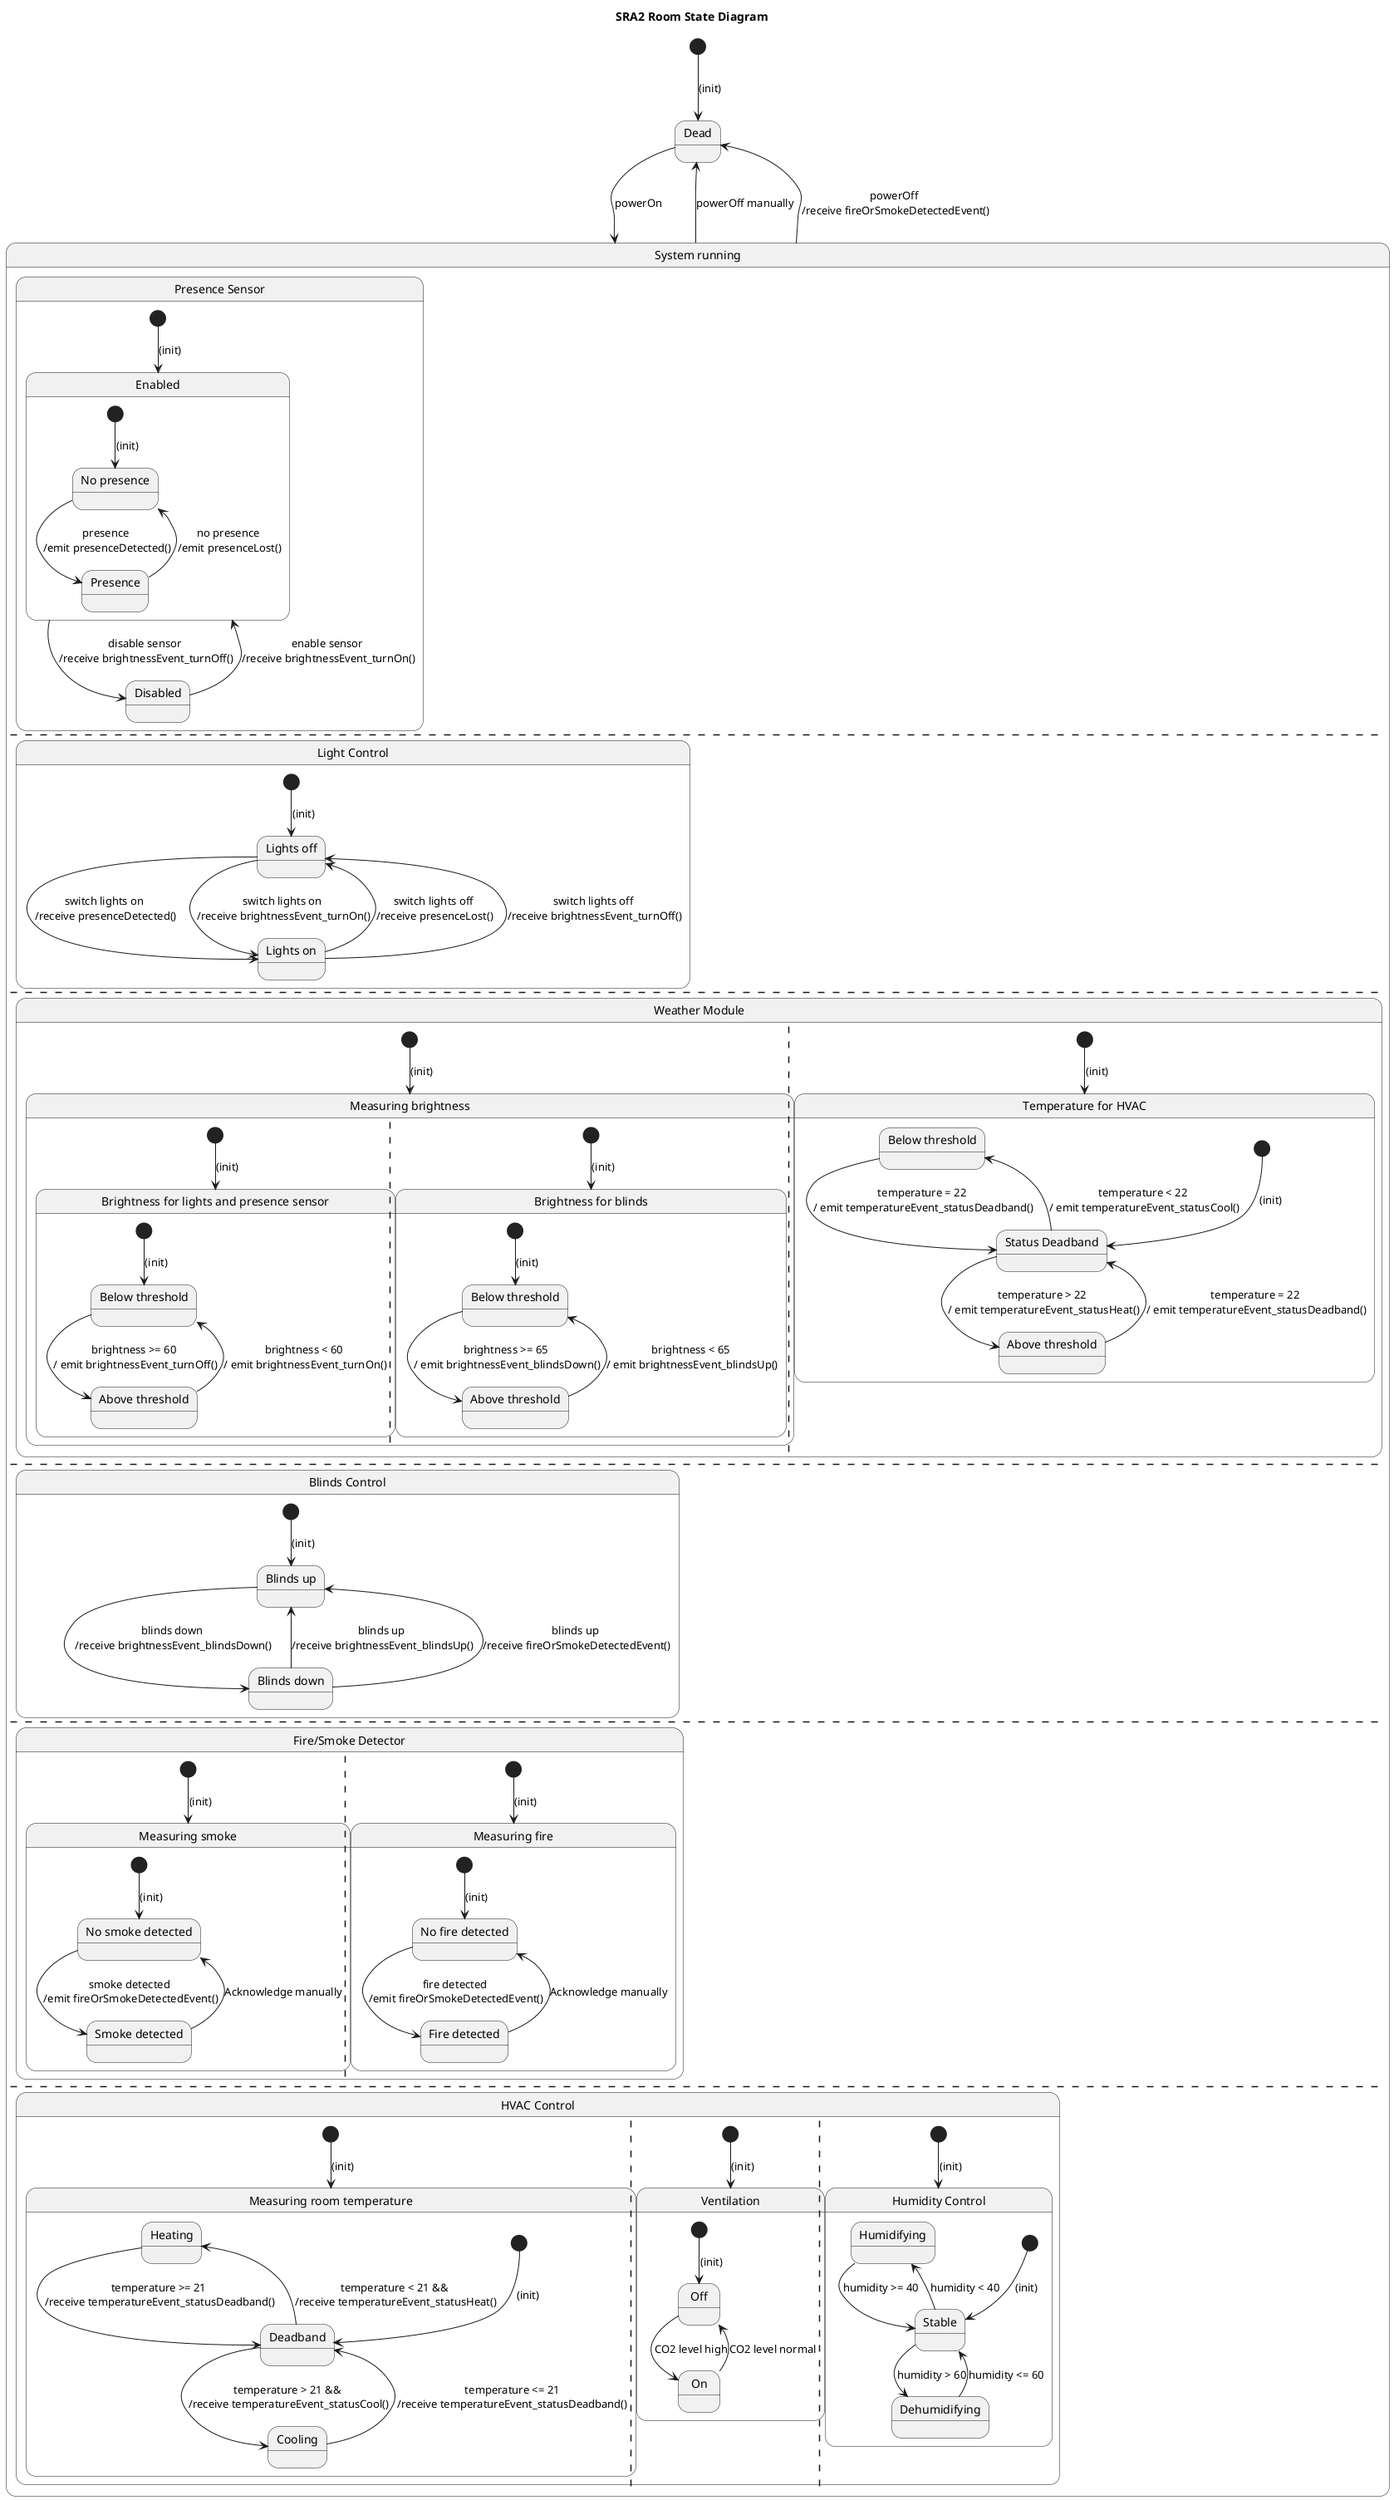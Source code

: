 @startuml
title SRA2 Room State Diagram

state Dead
state "System running" as SR

[*] --> Dead: (init)
Dead --> SR : powerOn
SR --> Dead : powerOff manually
SR --> Dead : powerOff \n/receive fireOrSmokeDetectedEvent()

state SR {

  state "Presence Sensor" as PS {
     state "Enabled" as sensor_enabled {
      state "No presence" as no_presence
      state "Presence" as presence

      [*] --> no_presence : (init)

      no_presence --> presence : presence \n/emit presenceDetected()
      presence --> no_presence : no presence \n/emit presenceLost()
    }

    [*] --> sensor_enabled : (init)

    state "Disabled" as sensor_disabled
    sensor_disabled --> sensor_enabled : enable sensor \n/receive brightnessEvent_turnOn()
    sensor_enabled --> sensor_disabled : disable sensor \n/receive brightnessEvent_turnOff()
  }

  --

  state "Light Control" as LC {
    state "Lights off" as lights_off
    state "Lights on" as lights_on

    [*] --> lights_off : (init)
    lights_off --> lights_on : switch lights on \n/receive presenceDetected()
    lights_off --> lights_on : switch lights on \n/receive brightnessEvent_turnOn()
    lights_on --> lights_off : switch lights off \n/receive presenceLost()
    lights_on --> lights_off : switch lights off \n/receive brightnessEvent_turnOff()
  }

  --

  state "Weather Module" as WM {
    state "Measuring brightness" as measuring_brightness {
        state "Brightness for lights and presence sensor" as brightness_l_and_ps {
            state "Below threshold" as below_threshold_l_and_ps
            state "Above threshold" as above_threshold_l_and_ps

            [*] --> below_threshold_l_and_ps : (init)
            below_threshold_l_and_ps --> above_threshold_l_and_ps : brightness >= 60 \n/ emit brightnessEvent_turnOff()
            above_threshold_l_and_ps --> below_threshold_l_and_ps : brightness < 60 \n/ emit brightnessEvent_turnOn()
        }

        [*] --> brightness_l_and_ps : (init)

        ||

        state "Brightness for blinds" as brightness_blinds {
            state "Below threshold" as below_threshold_blinds
            state "Above threshold" as above_threshold_blinds

            [*] --> below_threshold_blinds : (init)
            below_threshold_blinds --> above_threshold_blinds : brightness >= 65 \n/ emit brightnessEvent_blindsDown()
            above_threshold_blinds --> below_threshold_blinds : brightness < 65 \n/ emit brightnessEvent_blindsUp()
        }

        [*] --> brightness_blinds : (init)
    }

    [*] --> measuring_brightness : (init)

    ||

    state "Temperature for HVAC" as temperature_hvac{
        state "Below threshold" as below_threshold_hvac
        state "Status Deadband" as equals_threshold_hvac
        state "Above threshold" as above_threshold_hvac

        [*] --> equals_threshold_hvac : (init)
        below_threshold_hvac --> equals_threshold_hvac : temperature = 22 \n/ emit temperatureEvent_statusDeadband()
        equals_threshold_hvac --> above_threshold_hvac : temperature > 22 \n/ emit temperatureEvent_statusHeat()
        equals_threshold_hvac --> below_threshold_hvac : temperature < 22 \n/ emit temperatureEvent_statusCool()
        above_threshold_hvac --> equals_threshold_hvac : temperature = 22 \n/ emit temperatureEvent_statusDeadband()

    }
    [*] --> temperature_hvac : (init)
  }

  --

  state "Blinds Control" as BC {
    state "Blinds up" as blinds_up
    state "Blinds down" as blinds_down

    [*] --> blinds_up : (init)
    blinds_up --> blinds_down : blinds down \n/receive brightnessEvent_blindsDown()
    blinds_down --> blinds_up : blinds up \n/receive brightnessEvent_blindsUp()
    blinds_down --> blinds_up : blinds up \n/receive fireOrSmokeDetectedEvent()
  }

  --

  state "Fire/Smoke Detector" as FD {
    state "Measuring smoke" as measuring_smoke {
         state "No smoke detected" as no_smoke_detected
         state "Smoke detected" as smoke_detected

         [*] --> no_smoke_detected : (init)
         no_smoke_detected --> smoke_detected : smoke detected \n/emit fireOrSmokeDetectedEvent()
         smoke_detected --> no_smoke_detected : Acknowledge manually
    }

    [*] --> measuring_smoke : (init)

    ||

    state "Measuring fire" as measuring_fire {
         state "No fire detected" as no_fire_detected
         state "Fire detected" as fire_detected

         [*] --> no_fire_detected : (init)
         no_fire_detected --> fire_detected : fire detected \n/emit fireOrSmokeDetectedEvent()
         fire_detected --> no_fire_detected : Acknowledge manually
    }


    [*] --> measuring_fire : (init)
  }
--

  state "HVAC Control" as HVAC {

      state "Measuring room temperature" as measure_temp {
        state "Heating" as heating
        state "Cooling" as cooling
        state "Deadband" as deadband

        [*] --> deadband : (init)
        deadband --> heating : temperature < 21 && \n/receive temperatureEvent_statusHeat()
        deadband --> cooling : temperature > 21 && \n/receive temperatureEvent_statusCool()
        heating --> deadband : temperature >= 21 \n/receive temperatureEvent_statusDeadband()
        cooling --> deadband : temperature <= 21\n/receive temperatureEvent_statusDeadband()
      }
      [*] --> measure_temp : (init)

      ||

      state "Ventilation" as ventilation {
        state "Off" as vent_off
        state "On" as vent_on

        [*] --> vent_off : (init)
        vent_off --> vent_on : CO2 level high
        vent_on --> vent_off : CO2 level normal
      }
      [*] --> ventilation : (init)

      ||

      state "Humidity Control" as humidity_control {
        state "Humidifying" as humidifying
        state "Dehumidifying" as dehumidifying
        state "Stable" as humidity_stable

        [*] --> humidity_stable : (init)
        humidity_stable --> humidifying : humidity < 40
        humidity_stable --> dehumidifying : humidity > 60
        humidifying --> humidity_stable : humidity >= 40
        dehumidifying --> humidity_stable : humidity <= 60
      }
      [*] --> humidity_control : (init)
  }

}

@enduml



